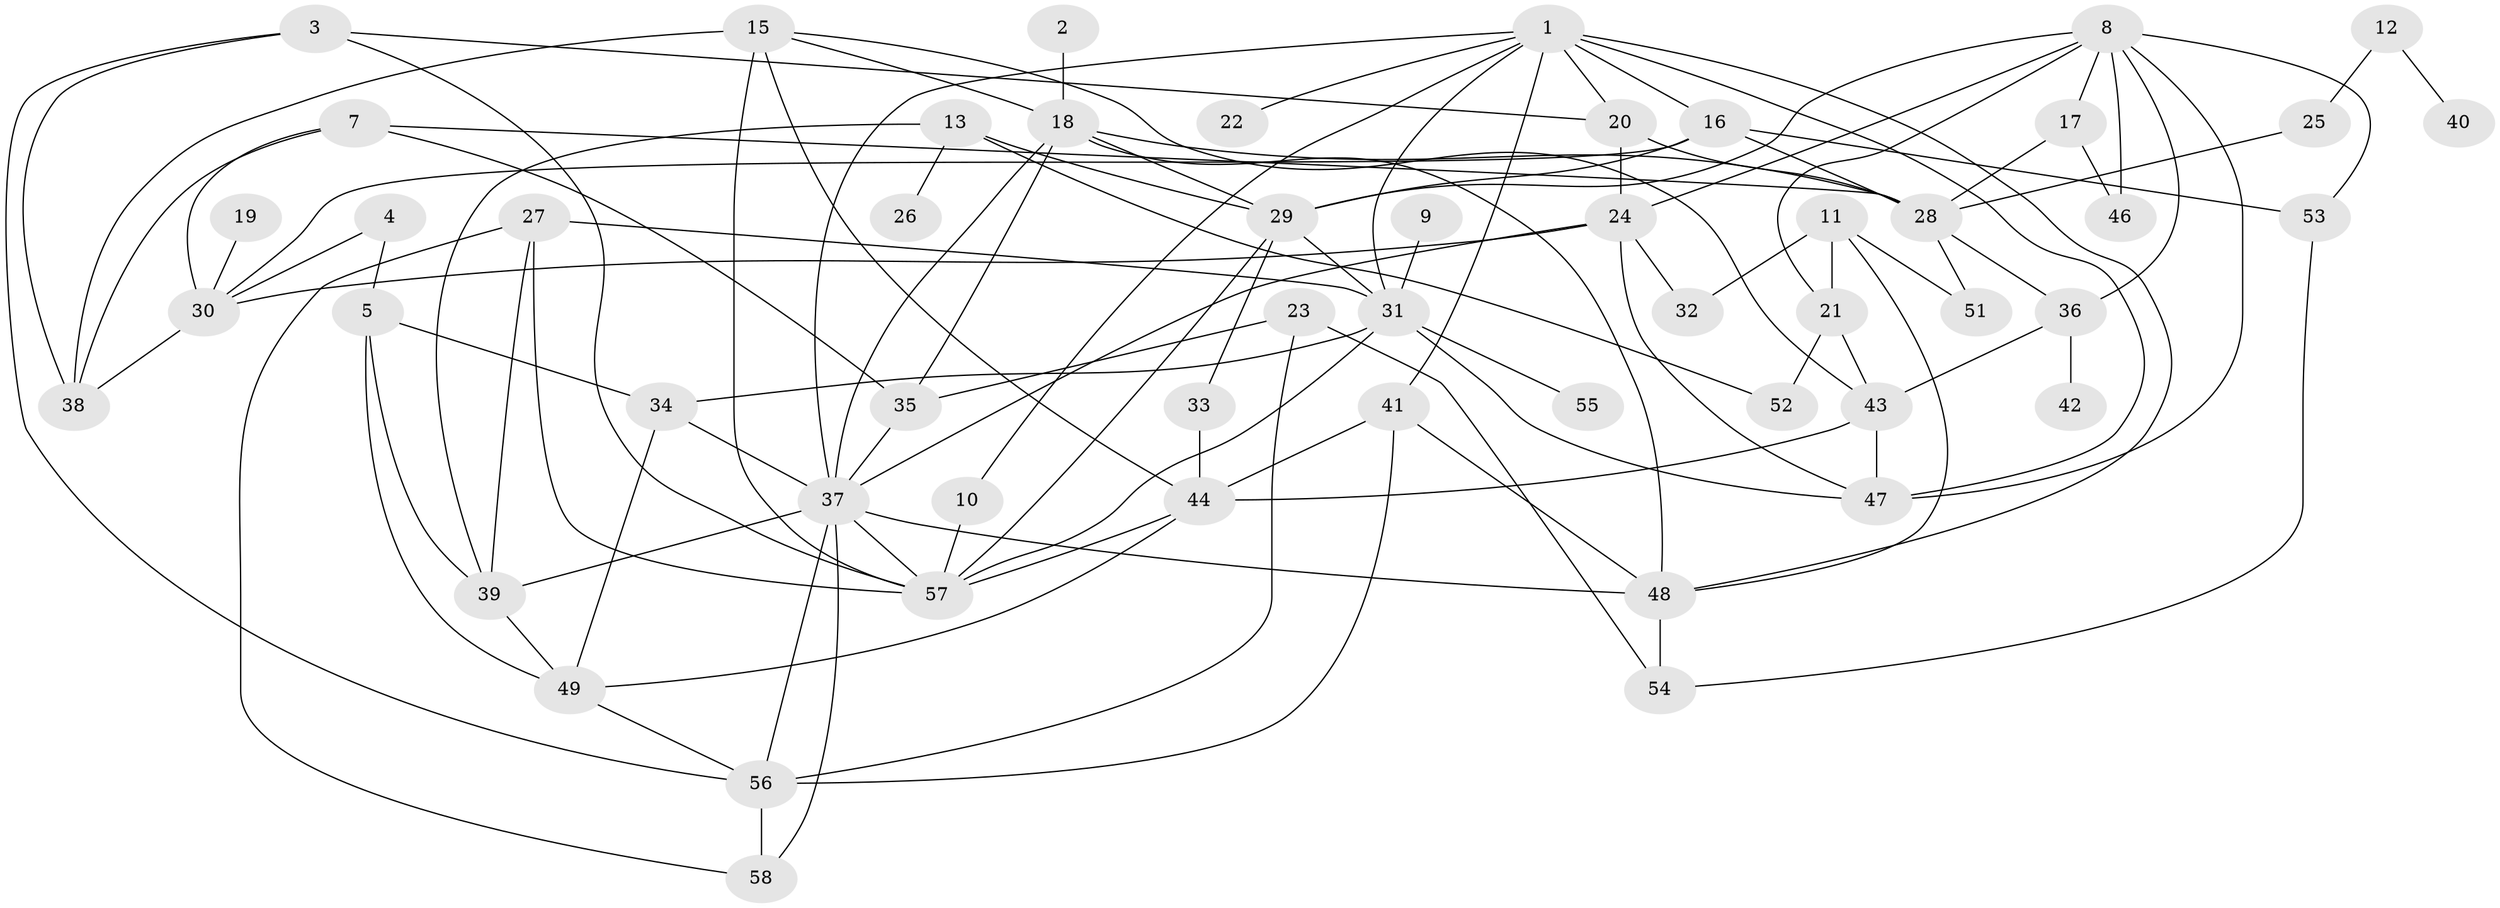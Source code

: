// original degree distribution, {6: 0.07291666666666667, 3: 0.21875, 5: 0.14583333333333334, 2: 0.25, 1: 0.10416666666666667, 4: 0.15625, 0: 0.041666666666666664, 7: 0.010416666666666666}
// Generated by graph-tools (version 1.1) at 2025/35/03/04/25 23:35:46]
// undirected, 54 vertices, 109 edges
graph export_dot {
  node [color=gray90,style=filled];
  1;
  2;
  3;
  4;
  5;
  7;
  8;
  9;
  10;
  11;
  12;
  13;
  15;
  16;
  17;
  18;
  19;
  20;
  21;
  22;
  23;
  24;
  25;
  26;
  27;
  28;
  29;
  30;
  31;
  32;
  33;
  34;
  35;
  36;
  37;
  38;
  39;
  40;
  41;
  42;
  43;
  44;
  46;
  47;
  48;
  49;
  51;
  52;
  53;
  54;
  55;
  56;
  57;
  58;
  1 -- 10 [weight=1.0];
  1 -- 16 [weight=1.0];
  1 -- 20 [weight=1.0];
  1 -- 22 [weight=1.0];
  1 -- 31 [weight=1.0];
  1 -- 37 [weight=1.0];
  1 -- 41 [weight=1.0];
  1 -- 47 [weight=1.0];
  1 -- 48 [weight=1.0];
  2 -- 18 [weight=1.0];
  3 -- 20 [weight=1.0];
  3 -- 38 [weight=1.0];
  3 -- 56 [weight=1.0];
  3 -- 57 [weight=1.0];
  4 -- 5 [weight=1.0];
  4 -- 30 [weight=2.0];
  5 -- 34 [weight=1.0];
  5 -- 39 [weight=1.0];
  5 -- 49 [weight=2.0];
  7 -- 28 [weight=1.0];
  7 -- 30 [weight=1.0];
  7 -- 35 [weight=1.0];
  7 -- 38 [weight=1.0];
  8 -- 17 [weight=1.0];
  8 -- 21 [weight=1.0];
  8 -- 24 [weight=1.0];
  8 -- 29 [weight=1.0];
  8 -- 36 [weight=1.0];
  8 -- 46 [weight=1.0];
  8 -- 47 [weight=1.0];
  8 -- 53 [weight=1.0];
  9 -- 31 [weight=1.0];
  10 -- 57 [weight=1.0];
  11 -- 21 [weight=1.0];
  11 -- 32 [weight=1.0];
  11 -- 48 [weight=1.0];
  11 -- 51 [weight=1.0];
  12 -- 25 [weight=1.0];
  12 -- 40 [weight=1.0];
  13 -- 26 [weight=1.0];
  13 -- 29 [weight=1.0];
  13 -- 39 [weight=1.0];
  13 -- 52 [weight=1.0];
  15 -- 18 [weight=1.0];
  15 -- 38 [weight=2.0];
  15 -- 43 [weight=1.0];
  15 -- 44 [weight=1.0];
  15 -- 57 [weight=1.0];
  16 -- 28 [weight=1.0];
  16 -- 29 [weight=1.0];
  16 -- 30 [weight=1.0];
  16 -- 53 [weight=1.0];
  17 -- 28 [weight=1.0];
  17 -- 46 [weight=1.0];
  18 -- 28 [weight=1.0];
  18 -- 29 [weight=1.0];
  18 -- 35 [weight=1.0];
  18 -- 37 [weight=1.0];
  18 -- 48 [weight=1.0];
  19 -- 30 [weight=1.0];
  20 -- 24 [weight=1.0];
  20 -- 28 [weight=1.0];
  21 -- 43 [weight=1.0];
  21 -- 52 [weight=1.0];
  23 -- 35 [weight=1.0];
  23 -- 54 [weight=1.0];
  23 -- 56 [weight=1.0];
  24 -- 30 [weight=1.0];
  24 -- 32 [weight=1.0];
  24 -- 37 [weight=1.0];
  24 -- 47 [weight=1.0];
  25 -- 28 [weight=1.0];
  27 -- 31 [weight=1.0];
  27 -- 39 [weight=1.0];
  27 -- 57 [weight=1.0];
  27 -- 58 [weight=1.0];
  28 -- 36 [weight=1.0];
  28 -- 51 [weight=1.0];
  29 -- 31 [weight=1.0];
  29 -- 33 [weight=1.0];
  29 -- 57 [weight=1.0];
  30 -- 38 [weight=1.0];
  31 -- 34 [weight=1.0];
  31 -- 47 [weight=1.0];
  31 -- 55 [weight=1.0];
  31 -- 57 [weight=1.0];
  33 -- 44 [weight=1.0];
  34 -- 37 [weight=1.0];
  34 -- 49 [weight=1.0];
  35 -- 37 [weight=1.0];
  36 -- 42 [weight=1.0];
  36 -- 43 [weight=1.0];
  37 -- 39 [weight=1.0];
  37 -- 48 [weight=1.0];
  37 -- 56 [weight=1.0];
  37 -- 57 [weight=1.0];
  37 -- 58 [weight=1.0];
  39 -- 49 [weight=1.0];
  41 -- 44 [weight=1.0];
  41 -- 48 [weight=1.0];
  41 -- 56 [weight=1.0];
  43 -- 44 [weight=1.0];
  43 -- 47 [weight=1.0];
  44 -- 49 [weight=1.0];
  44 -- 57 [weight=1.0];
  48 -- 54 [weight=1.0];
  49 -- 56 [weight=1.0];
  53 -- 54 [weight=1.0];
  56 -- 58 [weight=1.0];
}
